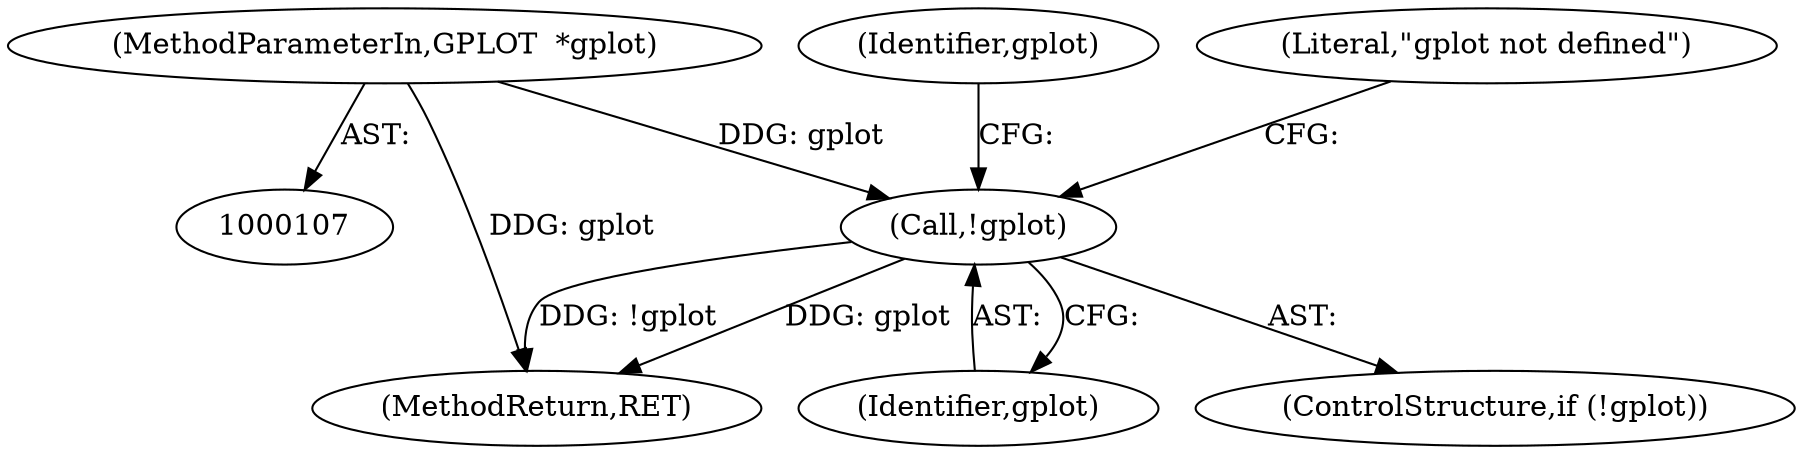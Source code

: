 digraph "0_leptonica_ee301cb2029db8a6289c5295daa42bba7715e99a_2@pointer" {
"1000121" [label="(Call,!gplot)"];
"1000108" [label="(MethodParameterIn,GPLOT  *gplot)"];
"1000130" [label="(Identifier,gplot)"];
"1000122" [label="(Identifier,gplot)"];
"1000434" [label="(MethodReturn,RET)"];
"1000121" [label="(Call,!gplot)"];
"1000108" [label="(MethodParameterIn,GPLOT  *gplot)"];
"1000125" [label="(Literal,\"gplot not defined\")"];
"1000120" [label="(ControlStructure,if (!gplot))"];
"1000121" -> "1000120"  [label="AST: "];
"1000121" -> "1000122"  [label="CFG: "];
"1000122" -> "1000121"  [label="AST: "];
"1000125" -> "1000121"  [label="CFG: "];
"1000130" -> "1000121"  [label="CFG: "];
"1000121" -> "1000434"  [label="DDG: !gplot"];
"1000121" -> "1000434"  [label="DDG: gplot"];
"1000108" -> "1000121"  [label="DDG: gplot"];
"1000108" -> "1000107"  [label="AST: "];
"1000108" -> "1000434"  [label="DDG: gplot"];
}
